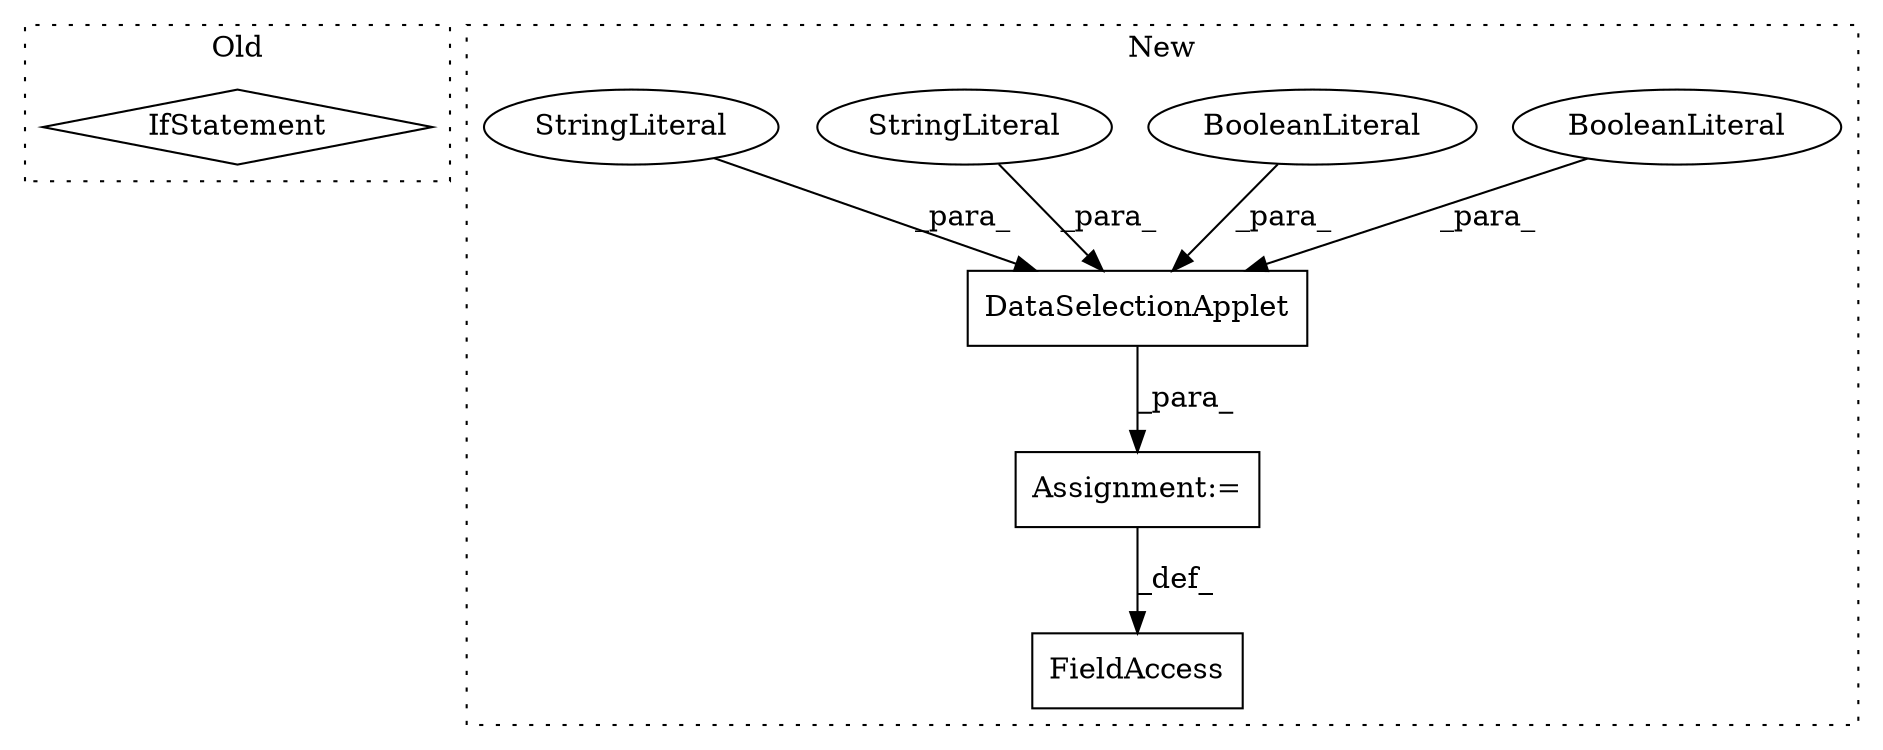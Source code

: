 digraph G {
subgraph cluster0 {
1 [label="IfStatement" a="25" s="3580,3595" l="4,2" shape="diamond"];
label = "Old";
style="dotted";
}
subgraph cluster1 {
2 [label="DataSelectionApplet" a="32" s="2612,2704" l="20,1" shape="box"];
3 [label="BooleanLiteral" a="9" s="2694" l="5" shape="ellipse"];
4 [label="BooleanLiteral" a="9" s="2700" l="4" shape="ellipse"];
5 [label="FieldAccess" a="22" s="2590" l="21" shape="box"];
6 [label="StringLiteral" a="45" s="2637" l="35" shape="ellipse"];
7 [label="StringLiteral" a="45" s="2673" l="20" shape="ellipse"];
8 [label="Assignment:=" a="7" s="2611" l="1" shape="box"];
label = "New";
style="dotted";
}
2 -> 8 [label="_para_"];
3 -> 2 [label="_para_"];
4 -> 2 [label="_para_"];
6 -> 2 [label="_para_"];
7 -> 2 [label="_para_"];
8 -> 5 [label="_def_"];
}